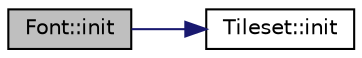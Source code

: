 digraph "Font::init"
{
  edge [fontname="Helvetica",fontsize="10",labelfontname="Helvetica",labelfontsize="10"];
  node [fontname="Helvetica",fontsize="10",shape=record];
  rankdir="LR";
  Node3 [label="Font::init",height=0.2,width=0.4,color="black", fillcolor="grey75", style="filled", fontcolor="black"];
  Node3 -> Node4 [color="midnightblue",fontsize="10",style="solid",fontname="Helvetica"];
  Node4 [label="Tileset::init",height=0.2,width=0.4,color="black", fillcolor="white", style="filled",URL="$namespace_tileset.html#a4daa4d4b2aa9fc60b65c1735bd7b6323"];
}
